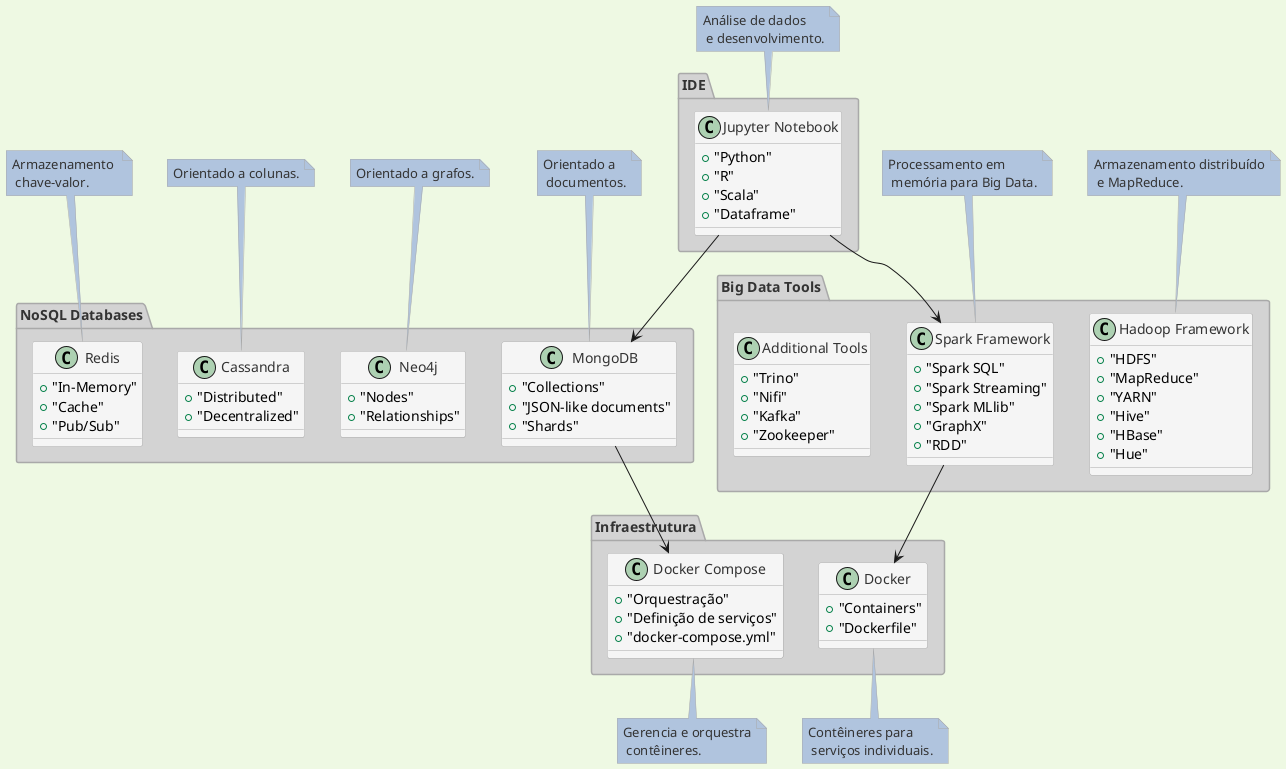 @startuml

skinparam backgroundColor #EEF9E3
skinparam package {
    BackgroundColor #D3D3D3
    BorderColor #A9A9A9
    FontColor #333333
    Shadowing false
}
skinparam class {
    BackgroundColor #F5F5F5
    BorderColor #A9A9A9
    FontColor #333333
    Shadowing false
}
skinparam note {
    BackgroundColor #B0C4DE
    BorderColor #A9A9A9
    FontColor #333333
    Shadowing false
}

package "IDE" {
    class "Jupyter Notebook" {
        + "Python"
        + "R"
        + "Scala"
        + "Dataframe"
    }
}
note "Análise de dados\n e desenvolvimento." as JupyterNote
JupyterNote .. "Jupyter Notebook"

package "Big Data Tools" {
    class "Spark Framework" {
        + "Spark SQL"
        + "Spark Streaming"
        + "Spark MLlib"
        + "GraphX"
        + "RDD"
        
    }
    class "Hadoop Framework" {
    + "HDFS"
    + "MapReduce"
    + "YARN"
    + "Hive"
    + "HBase"
    + "Hue"
}

class "Additional Tools" {
    + "Trino"
    + "Nifi"
    + "Kafka"
    + "Zookeeper"
}

}

note "Processamento em\n memória para Big Data." as SparkNote
note "Armazenamento distribuído\n e MapReduce." as HadoopNote
SparkNote .. "Spark Framework"
HadoopNote .. "Hadoop Framework"

package "NoSQL Databases" {
    class "MongoDB" {
        + "Collections"
        + "JSON-like documents"
        + "Shards"
    }
    class "Redis" {
        + "In-Memory"
        + "Cache"
        + "Pub/Sub"
    }
    class "Cassandra" {
        + "Distributed"
        + "Decentralized"
    }
    class "Neo4j" {
        + "Nodes"
        + "Relationships"
    }
}

note "Orientado a \n documentos." as MongoDBNote
note "Armazenamento \n chave-valor." as RedisNote
note "Orientado a colunas." as CassandraNote
note "Orientado a grafos." as Neo4jNote
MongoDBNote .. MongoDB
RedisNote .. Redis
CassandraNote .. Cassandra
Neo4jNote .. Neo4j

package "Infraestrutura" {
    class "Docker" {
        + "Containers"
        + "Dockerfile"
    }
    class "Docker Compose" {
        + "Orquestração"
        + "Definição de serviços"
        + "docker-compose.yml"
    }
}

note "Contêineres para\n serviços individuais." as DockerNote
note "Gerencia e orquestra\n contêineres." as DockerComposeNote
Docker .. DockerNote
"Docker Compose" .. DockerComposeNote

"Jupyter Notebook" -down-> "Spark Framework"
"Jupyter Notebook" -down-> MongoDB

"Spark Framework" -down-> Docker
MongoDB -down-> "Docker Compose"

@enduml
